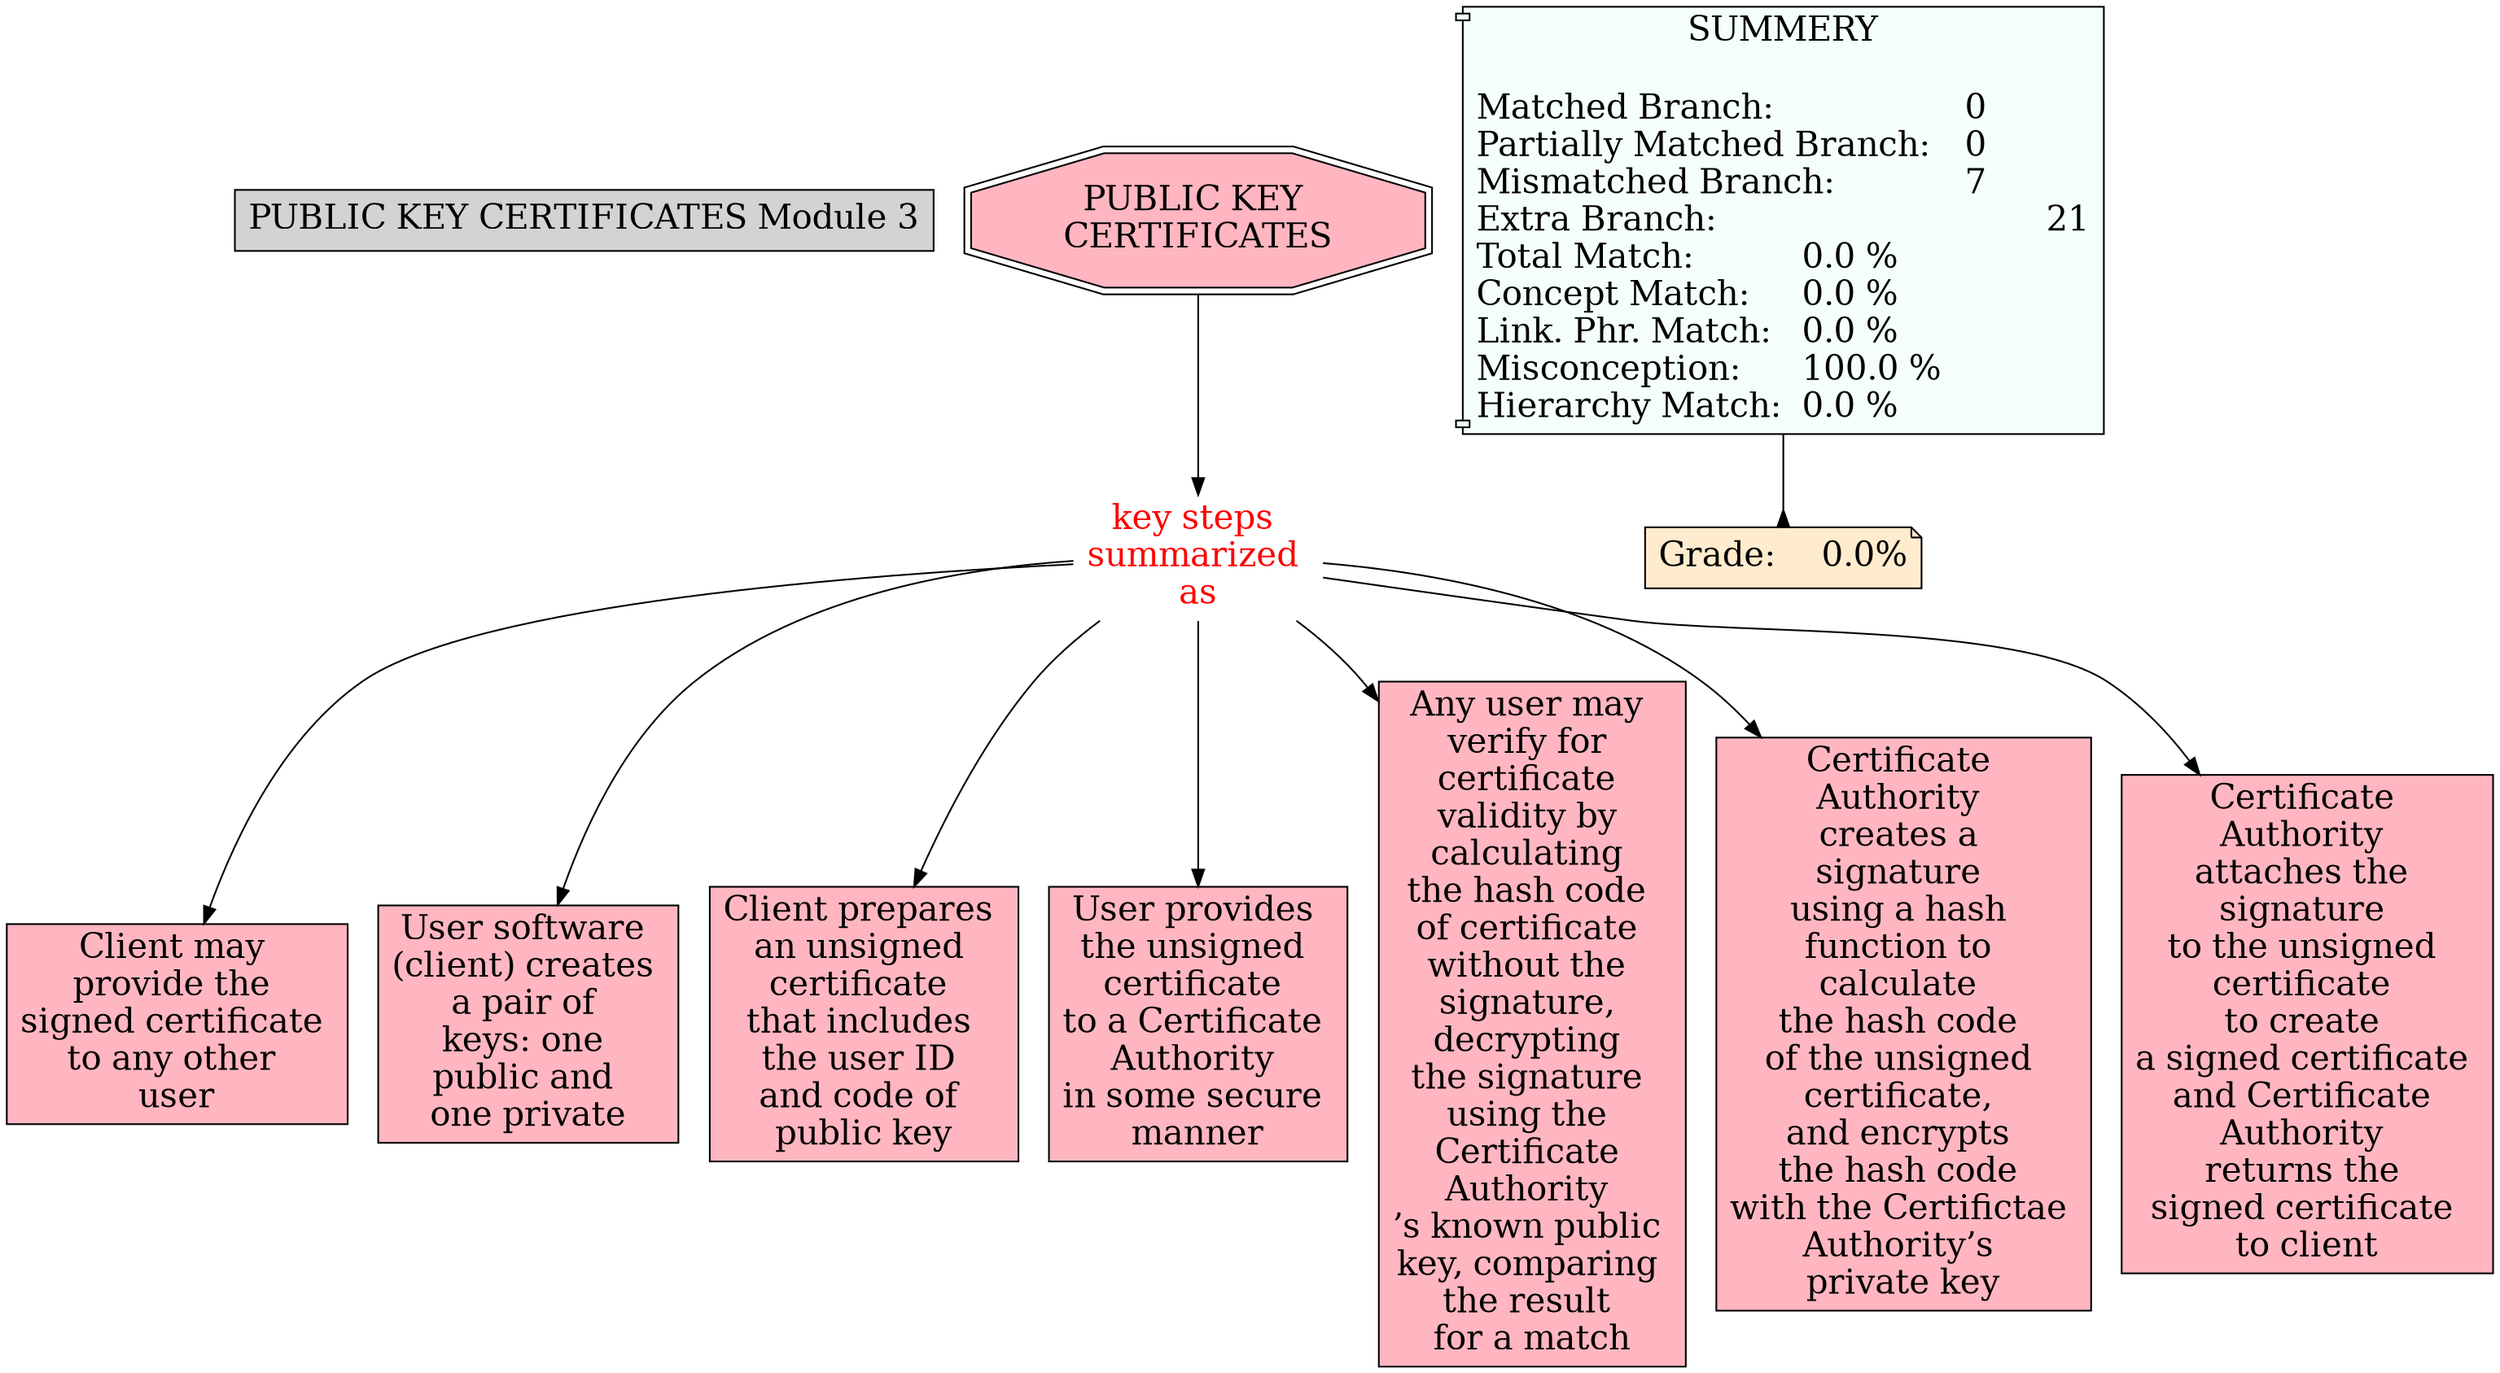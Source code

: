 // The Round Table
digraph {
	"1S635NBVT-10X3QJK-1WWR" [label="PUBLIC KEY CERTIFICATES Module 3" Gsplines=true fontsize=20 shape=rect style=filled]
	"1S633X0FY-9YXYQF-1P04" [label="key steps 
summarized 
as" Gsplines=true fontcolor=red fontsize=20 shape=none]
	"1S633X0FY-7H2WW6-1NZF" [label="Client may 
provide the 
signed certificate 
to any other 
user" Gsplines=true fillcolor="#FFB6C1" fontsize=20 shape=rect style=filled]
	"1S633X0FY-9YXYQF-1P04" -> "1S633X0FY-7H2WW6-1NZF" [constraint=true]
	"1S633X0FY-9YXYQF-1P04" [label="key steps 
summarized 
as" Gsplines=true fontcolor=red fontsize=20 shape=none]
	"1S633X0FY-1K17NS5-1NZ3" [label="User software 
(client) creates 
a pair of 
keys: one 
public and 
one private
" Gsplines=true fillcolor="#FFB6C1" fontsize=20 shape=rect style=filled]
	"1S633X0FY-9YXYQF-1P04" -> "1S633X0FY-1K17NS5-1NZ3" [constraint=true]
	"1S633X0FY-9YXYQF-1P04" [label="key steps 
summarized 
as" Gsplines=true fontcolor=red fontsize=20 shape=none]
	"1S633X0FY-13Z0BSC-1NZ7" [label="Client prepares 
an unsigned 
certificate 
that includes 
the user ID 
and code of 
public key
" Gsplines=true fillcolor="#FFB6C1" fontsize=20 shape=rect style=filled]
	"1S633X0FY-9YXYQF-1P04" -> "1S633X0FY-13Z0BSC-1NZ7" [constraint=true]
	"1S633X0FY-9YXYQF-1P04" [label="key steps 
summarized 
as" Gsplines=true fontcolor=red fontsize=20 shape=none]
	"1S633X0FY-1HWLJ8W-1NZB" [label="User provides 
the unsigned 
certificate 
to a Certificate 
Authority 
in some secure 
manner" Gsplines=true fillcolor="#FFB6C1" fontsize=20 shape=rect style=filled]
	"1S633X0FY-9YXYQF-1P04" -> "1S633X0FY-1HWLJ8W-1NZB" [constraint=true]
	"1S633X0FY-229Z1Z0-1NZM" [label="PUBLIC KEY 
CERTIFICATES" Gsplines=true fillcolor="#FFB6C1" fontsize=20 shape=doubleoctagon style=filled]
	"1S633X0FY-9YXYQF-1P04" [label="key steps 
summarized 
as" Gsplines=true fontcolor=red fontsize=20 shape=none]
	"1S633X0FY-229Z1Z0-1NZM" -> "1S633X0FY-9YXYQF-1P04" [constraint=true]
	"1S633X0FY-9YXYQF-1P04" [label="key steps 
summarized 
as" Gsplines=true fontcolor=red fontsize=20 shape=none]
	"1S633X0FY-1FD4H6L-1NZT" [label="Any user may 
verify for 
certificate 
validity by 
calculating 
the hash code 
of certificate 
without the 
signature, 
decrypting 
the signature 
using the 
Certificate 
Authority 
’s known public 
key, comparing 
the result 
for a match
" Gsplines=true fillcolor="#FFB6C1" fontsize=20 shape=rect style=filled]
	"1S633X0FY-9YXYQF-1P04" -> "1S633X0FY-1FD4H6L-1NZT" [constraint=true]
	"1S633X0FY-9YXYQF-1P04" [label="key steps 
summarized 
as" Gsplines=true fontcolor=red fontsize=20 shape=none]
	"1S633X0FY-1RMKSHY-1NZJ" [label="Certificate 
Authority 
creates a 
signature 
using a hash 
function to 
calculate 
the hash code 
of the unsigned 
certificate, 
and encrypts 
the hash code 
with the Certifictae 
Authority’s 
private key
" Gsplines=true fillcolor="#FFB6C1" fontsize=20 shape=rect style=filled]
	"1S633X0FY-9YXYQF-1P04" -> "1S633X0FY-1RMKSHY-1NZJ" [constraint=true]
	"1S633X0FY-9YXYQF-1P04" [label="key steps 
summarized 
as" Gsplines=true fontcolor=red fontsize=20 shape=none]
	"1S633X0FY-1X9G04Q-1NZQ" [label="Certificate 
Authority 
attaches the 
signature 
to the unsigned 
certificate 
to create 
a signed certificate 
and Certificate 
Authority 
returns the 
signed certificate 
to client" Gsplines=true fillcolor="#FFB6C1" fontsize=20 shape=rect style=filled]
	"1S633X0FY-9YXYQF-1P04" -> "1S633X0FY-1X9G04Q-1NZQ" [constraint=true]
	Stat [label="SUMMERY

Matched Branch:			0\lPartially Matched Branch:	0\lMismatched Branch:		7\lExtra Branch:				21\lTotal Match:		0.0 %\lConcept Match:	0.0 %\lLink. Phr. Match:	0.0 %\lMisconception:	100.0 %\lHierarchy Match:	0.0 %\l" Gsplines=true fillcolor="#F5FFFA" fontsize=20 shape=component style=filled]
	Grade [label="Grade:	0.0%" Gsplines=true fillcolor="#FFEBCD" fontsize=20 shape=note style=filled]
	Stat -> Grade [arrowhead=inv color=black constraint=true]
}
